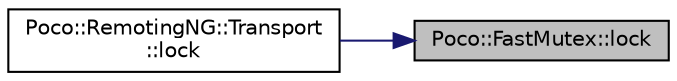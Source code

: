 digraph "Poco::FastMutex::lock"
{
 // LATEX_PDF_SIZE
  edge [fontname="Helvetica",fontsize="10",labelfontname="Helvetica",labelfontsize="10"];
  node [fontname="Helvetica",fontsize="10",shape=record];
  rankdir="RL";
  Node1 [label="Poco::FastMutex::lock",height=0.2,width=0.4,color="black", fillcolor="grey75", style="filled", fontcolor="black",tooltip="destroys the Mutex."];
  Node1 -> Node2 [dir="back",color="midnightblue",fontsize="10",style="solid"];
  Node2 [label="Poco::RemotingNG::Transport\l::lock",height=0.2,width=0.4,color="black", fillcolor="white", style="filled",URL="$classPoco_1_1RemotingNG_1_1Transport.html#aa19377ca46f2d8bdfb576f2c83d1f2ac",tooltip="Ends a request - reply message exchange."];
}
